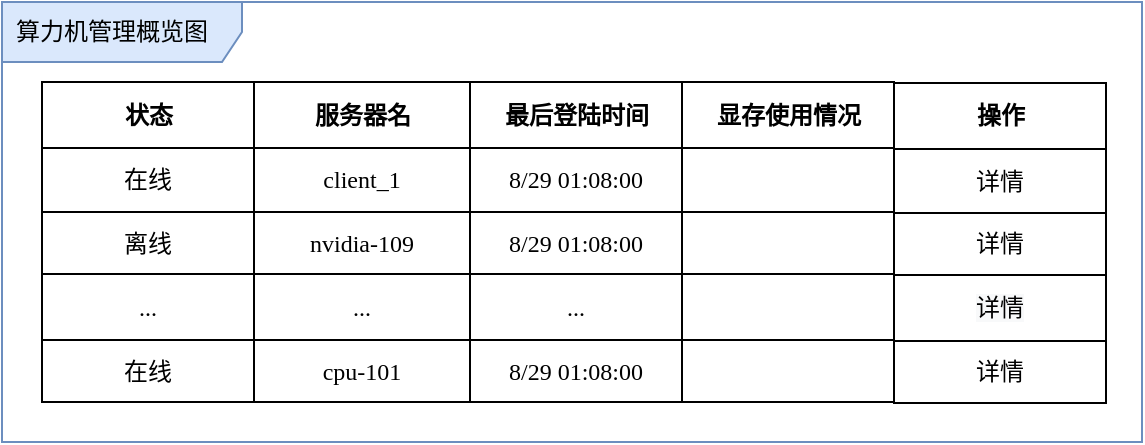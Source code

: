 <mxfile version="20.6.2" type="github" pages="2">
  <diagram id="c1kNA7XQLXP5zN5EKZID" name="第 1 页">
    <mxGraphModel dx="1412" dy="698" grid="1" gridSize="10" guides="1" tooltips="1" connect="1" arrows="1" fold="1" page="1" pageScale="1" pageWidth="827" pageHeight="1169" math="0" shadow="0">
      <root>
        <mxCell id="0" />
        <mxCell id="1" parent="0" />
        <mxCell id="uPUDUOIw21ojX7zJ4cMf-27" value="算力机管理概览图&amp;nbsp;" style="shape=umlFrame;whiteSpace=wrap;html=1;width=120;height=30;boundedLbl=1;verticalAlign=middle;align=left;spacingLeft=5;shadow=0;fontFamily=Times New Roman;fillColor=#dae8fc;strokeColor=#6c8ebf;swimlaneFillColor=default;movable=1;resizable=1;rotatable=1;deletable=1;editable=1;connectable=1;" parent="1" vertex="1">
          <mxGeometry x="40" y="40" width="570" height="220" as="geometry" />
        </mxCell>
        <mxCell id="uPUDUOIw21ojX7zJ4cMf-6" value="Assets" style="childLayout=tableLayout;recursiveResize=0;shadow=0;fontFamily=Times New Roman;movable=1;resizable=1;rotatable=1;deletable=1;editable=1;connectable=1;" parent="1" vertex="1">
          <mxGeometry x="60" y="80" width="320" height="160" as="geometry" />
        </mxCell>
        <mxCell id="uPUDUOIw21ojX7zJ4cMf-7" style="shape=tableRow;horizontal=0;startSize=0;swimlaneHead=0;swimlaneBody=0;top=0;left=0;bottom=0;right=0;dropTarget=0;collapsible=0;recursiveResize=0;expand=0;fontStyle=0;shadow=0;fontFamily=Times New Roman;movable=1;resizable=1;rotatable=1;deletable=1;editable=1;connectable=1;" parent="uPUDUOIw21ojX7zJ4cMf-6" vertex="1">
          <mxGeometry width="320" height="33" as="geometry" />
        </mxCell>
        <mxCell id="uPUDUOIw21ojX7zJ4cMf-8" value="状态" style="connectable=1;recursiveResize=0;align=center;fontStyle=1;html=1;shadow=0;fontFamily=Times New Roman;movable=1;resizable=1;rotatable=1;deletable=1;editable=1;" parent="uPUDUOIw21ojX7zJ4cMf-7" vertex="1">
          <mxGeometry width="106" height="33" as="geometry">
            <mxRectangle width="106" height="33" as="alternateBounds" />
          </mxGeometry>
        </mxCell>
        <mxCell id="uPUDUOIw21ojX7zJ4cMf-9" value="服务器名" style="connectable=1;recursiveResize=0;align=center;fontStyle=1;html=1;shadow=0;fontFamily=Times New Roman;movable=1;resizable=1;rotatable=1;deletable=1;editable=1;" parent="uPUDUOIw21ojX7zJ4cMf-7" vertex="1">
          <mxGeometry x="106" width="108" height="33" as="geometry">
            <mxRectangle width="108" height="33" as="alternateBounds" />
          </mxGeometry>
        </mxCell>
        <mxCell id="uPUDUOIw21ojX7zJ4cMf-10" value="最后登陆时间" style="connectable=1;recursiveResize=0;align=center;fontStyle=1;html=1;shadow=0;fontFamily=Times New Roman;movable=1;resizable=1;rotatable=1;deletable=1;editable=1;" parent="uPUDUOIw21ojX7zJ4cMf-7" vertex="1">
          <mxGeometry x="214" width="106" height="33" as="geometry">
            <mxRectangle width="106" height="33" as="alternateBounds" />
          </mxGeometry>
        </mxCell>
        <mxCell id="uPUDUOIw21ojX7zJ4cMf-11" value="" style="shape=tableRow;horizontal=0;startSize=0;swimlaneHead=0;swimlaneBody=0;top=0;left=0;bottom=0;right=0;dropTarget=0;collapsible=0;recursiveResize=0;expand=0;fontStyle=0;shadow=0;fontFamily=Times New Roman;movable=1;resizable=1;rotatable=1;deletable=1;editable=1;connectable=1;" parent="uPUDUOIw21ojX7zJ4cMf-6" vertex="1">
          <mxGeometry y="33" width="320" height="32" as="geometry" />
        </mxCell>
        <mxCell id="uPUDUOIw21ojX7zJ4cMf-12" value="在线" style="connectable=1;recursiveResize=0;align=center;whiteSpace=wrap;html=1;shadow=0;fontFamily=Times New Roman;movable=1;resizable=1;rotatable=1;deletable=1;editable=1;" parent="uPUDUOIw21ojX7zJ4cMf-11" vertex="1">
          <mxGeometry width="106" height="32" as="geometry">
            <mxRectangle width="106" height="32" as="alternateBounds" />
          </mxGeometry>
        </mxCell>
        <mxCell id="uPUDUOIw21ojX7zJ4cMf-13" value="client_1" style="connectable=1;recursiveResize=0;align=center;whiteSpace=wrap;html=1;shadow=0;fontFamily=Times New Roman;movable=1;resizable=1;rotatable=1;deletable=1;editable=1;" parent="uPUDUOIw21ojX7zJ4cMf-11" vertex="1">
          <mxGeometry x="106" width="108" height="32" as="geometry">
            <mxRectangle width="108" height="32" as="alternateBounds" />
          </mxGeometry>
        </mxCell>
        <mxCell id="uPUDUOIw21ojX7zJ4cMf-14" value="8/29 01:08:00" style="connectable=1;recursiveResize=0;align=center;whiteSpace=wrap;html=1;shadow=0;fontFamily=Times New Roman;movable=1;resizable=1;rotatable=1;deletable=1;editable=1;" parent="uPUDUOIw21ojX7zJ4cMf-11" vertex="1">
          <mxGeometry x="214" width="106" height="32" as="geometry">
            <mxRectangle width="106" height="32" as="alternateBounds" />
          </mxGeometry>
        </mxCell>
        <mxCell id="uPUDUOIw21ojX7zJ4cMf-15" value="" style="shape=tableRow;horizontal=0;startSize=0;swimlaneHead=0;swimlaneBody=0;top=0;left=0;bottom=0;right=0;dropTarget=0;collapsible=0;recursiveResize=0;expand=0;fontStyle=1;shadow=0;fontFamily=Times New Roman;movable=1;resizable=1;rotatable=1;deletable=1;editable=1;connectable=1;" parent="uPUDUOIw21ojX7zJ4cMf-6" vertex="1">
          <mxGeometry y="65" width="320" height="31" as="geometry" />
        </mxCell>
        <mxCell id="uPUDUOIw21ojX7zJ4cMf-16" value="离线" style="connectable=1;recursiveResize=0;whiteSpace=wrap;html=1;shadow=0;fontFamily=Times New Roman;movable=1;resizable=1;rotatable=1;deletable=1;editable=1;" parent="uPUDUOIw21ojX7zJ4cMf-15" vertex="1">
          <mxGeometry width="106" height="31" as="geometry">
            <mxRectangle width="106" height="31" as="alternateBounds" />
          </mxGeometry>
        </mxCell>
        <mxCell id="uPUDUOIw21ojX7zJ4cMf-17" value="nvidia-109" style="connectable=1;recursiveResize=0;whiteSpace=wrap;html=1;shadow=0;fontFamily=Times New Roman;movable=1;resizable=1;rotatable=1;deletable=1;editable=1;" parent="uPUDUOIw21ojX7zJ4cMf-15" vertex="1">
          <mxGeometry x="106" width="108" height="31" as="geometry">
            <mxRectangle width="108" height="31" as="alternateBounds" />
          </mxGeometry>
        </mxCell>
        <mxCell id="uPUDUOIw21ojX7zJ4cMf-18" value="8/29 01:08:00" style="connectable=1;recursiveResize=0;whiteSpace=wrap;html=1;shadow=0;fontFamily=Times New Roman;movable=1;resizable=1;rotatable=1;deletable=1;editable=1;" parent="uPUDUOIw21ojX7zJ4cMf-15" vertex="1">
          <mxGeometry x="214" width="106" height="31" as="geometry">
            <mxRectangle width="106" height="31" as="alternateBounds" />
          </mxGeometry>
        </mxCell>
        <mxCell id="uPUDUOIw21ojX7zJ4cMf-19" value="" style="shape=tableRow;horizontal=0;startSize=0;swimlaneHead=0;swimlaneBody=0;top=0;left=0;bottom=0;right=0;dropTarget=0;collapsible=0;recursiveResize=0;expand=0;fontStyle=0;shadow=0;fontFamily=Times New Roman;movable=1;resizable=1;rotatable=1;deletable=1;editable=1;connectable=1;" parent="uPUDUOIw21ojX7zJ4cMf-6" vertex="1">
          <mxGeometry y="96" width="320" height="33" as="geometry" />
        </mxCell>
        <mxCell id="uPUDUOIw21ojX7zJ4cMf-20" value="..." style="connectable=1;recursiveResize=0;fontStyle=0;align=center;whiteSpace=wrap;html=1;shadow=0;fontFamily=Times New Roman;movable=1;resizable=1;rotatable=1;deletable=1;editable=1;" parent="uPUDUOIw21ojX7zJ4cMf-19" vertex="1">
          <mxGeometry width="106" height="33" as="geometry">
            <mxRectangle width="106" height="33" as="alternateBounds" />
          </mxGeometry>
        </mxCell>
        <mxCell id="uPUDUOIw21ojX7zJ4cMf-21" value="..." style="connectable=1;recursiveResize=0;fontStyle=0;align=center;whiteSpace=wrap;html=1;shadow=0;fontFamily=Times New Roman;movable=1;resizable=1;rotatable=1;deletable=1;editable=1;" parent="uPUDUOIw21ojX7zJ4cMf-19" vertex="1">
          <mxGeometry x="106" width="108" height="33" as="geometry">
            <mxRectangle width="108" height="33" as="alternateBounds" />
          </mxGeometry>
        </mxCell>
        <mxCell id="uPUDUOIw21ojX7zJ4cMf-22" value="..." style="connectable=1;recursiveResize=0;fontStyle=0;align=center;whiteSpace=wrap;html=1;shadow=0;fontFamily=Times New Roman;movable=1;resizable=1;rotatable=1;deletable=1;editable=1;" parent="uPUDUOIw21ojX7zJ4cMf-19" vertex="1">
          <mxGeometry x="214" width="106" height="33" as="geometry">
            <mxRectangle width="106" height="33" as="alternateBounds" />
          </mxGeometry>
        </mxCell>
        <mxCell id="uPUDUOIw21ojX7zJ4cMf-23" value="" style="shape=tableRow;horizontal=0;startSize=0;swimlaneHead=0;swimlaneBody=0;top=0;left=0;bottom=0;right=0;dropTarget=0;collapsible=0;recursiveResize=0;expand=0;fontStyle=1;shadow=0;fontFamily=Times New Roman;movable=1;resizable=1;rotatable=1;deletable=1;editable=1;connectable=1;" parent="uPUDUOIw21ojX7zJ4cMf-6" vertex="1">
          <mxGeometry y="129" width="320" height="31" as="geometry" />
        </mxCell>
        <mxCell id="uPUDUOIw21ojX7zJ4cMf-24" value="在线" style="connectable=1;recursiveResize=0;whiteSpace=wrap;html=1;shadow=0;fontFamily=Times New Roman;movable=1;resizable=1;rotatable=1;deletable=1;editable=1;" parent="uPUDUOIw21ojX7zJ4cMf-23" vertex="1">
          <mxGeometry width="106" height="31" as="geometry">
            <mxRectangle width="106" height="31" as="alternateBounds" />
          </mxGeometry>
        </mxCell>
        <mxCell id="uPUDUOIw21ojX7zJ4cMf-25" value="cpu-101" style="connectable=1;recursiveResize=0;whiteSpace=wrap;html=1;shadow=0;fontFamily=Times New Roman;movable=1;resizable=1;rotatable=1;deletable=1;editable=1;" parent="uPUDUOIw21ojX7zJ4cMf-23" vertex="1">
          <mxGeometry x="106" width="108" height="31" as="geometry">
            <mxRectangle width="108" height="31" as="alternateBounds" />
          </mxGeometry>
        </mxCell>
        <mxCell id="uPUDUOIw21ojX7zJ4cMf-26" value="8/29 01:08:00" style="connectable=1;recursiveResize=0;whiteSpace=wrap;html=1;shadow=0;fontFamily=Times New Roman;movable=1;resizable=1;rotatable=1;deletable=1;editable=1;" parent="uPUDUOIw21ojX7zJ4cMf-23" vertex="1">
          <mxGeometry x="214" width="106" height="31" as="geometry">
            <mxRectangle width="106" height="31" as="alternateBounds" />
          </mxGeometry>
        </mxCell>
        <mxCell id="uPUDUOIw21ojX7zJ4cMf-28" value="显存使用情况" style="connectable=1;recursiveResize=0;align=center;fontStyle=1;html=1;shadow=0;fontFamily=Times New Roman;movable=1;resizable=1;rotatable=1;deletable=1;editable=1;" parent="1" vertex="1">
          <mxGeometry x="380" y="80" width="106" height="33" as="geometry">
            <mxRectangle width="106" height="33" as="alternateBounds" />
          </mxGeometry>
        </mxCell>
        <mxCell id="uPUDUOIw21ojX7zJ4cMf-29" value="" style="connectable=1;recursiveResize=0;align=center;whiteSpace=wrap;html=1;shadow=0;fontFamily=Times New Roman;movable=1;resizable=1;rotatable=1;deletable=1;editable=1;" parent="1" vertex="1">
          <mxGeometry x="380" y="113" width="106" height="32" as="geometry">
            <mxRectangle width="106" height="32" as="alternateBounds" />
          </mxGeometry>
        </mxCell>
        <mxCell id="uPUDUOIw21ojX7zJ4cMf-30" value="" style="connectable=1;recursiveResize=0;whiteSpace=wrap;html=1;shadow=0;fontFamily=Times New Roman;movable=1;resizable=1;rotatable=1;deletable=1;editable=1;" parent="1" vertex="1">
          <mxGeometry x="380" y="145" width="106" height="31" as="geometry">
            <mxRectangle width="106" height="31" as="alternateBounds" />
          </mxGeometry>
        </mxCell>
        <mxCell id="uPUDUOIw21ojX7zJ4cMf-31" value="" style="connectable=1;recursiveResize=0;fontStyle=0;align=center;whiteSpace=wrap;html=1;shadow=0;fontFamily=Times New Roman;movable=1;resizable=1;rotatable=1;deletable=1;editable=1;" parent="1" vertex="1">
          <mxGeometry x="380" y="176" width="106" height="33" as="geometry">
            <mxRectangle width="106" height="33" as="alternateBounds" />
          </mxGeometry>
        </mxCell>
        <mxCell id="uPUDUOIw21ojX7zJ4cMf-32" value="" style="connectable=1;recursiveResize=0;whiteSpace=wrap;html=1;shadow=0;fontFamily=Times New Roman;movable=1;resizable=1;rotatable=1;deletable=1;editable=1;" parent="1" vertex="1">
          <mxGeometry x="380" y="209" width="106" height="31" as="geometry">
            <mxRectangle width="106" height="31" as="alternateBounds" />
          </mxGeometry>
        </mxCell>
        <mxCell id="uPUDUOIw21ojX7zJ4cMf-33" value="操作" style="connectable=1;recursiveResize=0;align=center;fontStyle=1;html=1;shadow=0;fontFamily=Times New Roman;movable=1;resizable=1;rotatable=1;deletable=1;editable=1;" parent="1" vertex="1">
          <mxGeometry x="486" y="80.5" width="106" height="33" as="geometry">
            <mxRectangle width="106" height="33" as="alternateBounds" />
          </mxGeometry>
        </mxCell>
        <mxCell id="uPUDUOIw21ojX7zJ4cMf-34" value="详情" style="connectable=1;recursiveResize=0;align=center;whiteSpace=wrap;html=1;shadow=0;fontFamily=Times New Roman;movable=1;resizable=1;rotatable=1;deletable=1;editable=1;" parent="1" vertex="1">
          <mxGeometry x="486" y="113.5" width="106" height="32" as="geometry">
            <mxRectangle width="106" height="32" as="alternateBounds" />
          </mxGeometry>
        </mxCell>
        <mxCell id="uPUDUOIw21ojX7zJ4cMf-35" value="详情" style="connectable=1;recursiveResize=0;whiteSpace=wrap;html=1;shadow=0;fontFamily=Times New Roman;movable=1;resizable=1;rotatable=1;deletable=1;editable=1;" parent="1" vertex="1">
          <mxGeometry x="486" y="145.5" width="106" height="31" as="geometry">
            <mxRectangle width="106" height="31" as="alternateBounds" />
          </mxGeometry>
        </mxCell>
        <mxCell id="uPUDUOIw21ojX7zJ4cMf-36" value="&lt;meta charset=&quot;utf-8&quot;&gt;&lt;span style=&quot;color: rgb(0, 0, 0); font-size: 12px; font-style: normal; font-variant-ligatures: normal; font-variant-caps: normal; font-weight: 400; letter-spacing: normal; orphans: 2; text-align: center; text-indent: 0px; text-transform: none; widows: 2; word-spacing: 0px; -webkit-text-stroke-width: 0px; background-color: rgb(248, 249, 250); text-decoration-thickness: initial; text-decoration-style: initial; text-decoration-color: initial; float: none; display: inline !important;&quot;&gt;详情&lt;/span&gt;" style="connectable=1;recursiveResize=0;fontStyle=0;align=center;whiteSpace=wrap;html=1;shadow=0;fontFamily=Times New Roman;movable=1;resizable=1;rotatable=1;deletable=1;editable=1;" parent="1" vertex="1">
          <mxGeometry x="486" y="176.5" width="106" height="33" as="geometry">
            <mxRectangle width="106" height="33" as="alternateBounds" />
          </mxGeometry>
        </mxCell>
        <mxCell id="uPUDUOIw21ojX7zJ4cMf-37" value="详情" style="connectable=1;recursiveResize=0;whiteSpace=wrap;html=1;shadow=0;fontFamily=Times New Roman;movable=1;resizable=1;rotatable=1;deletable=1;editable=1;" parent="1" vertex="1">
          <mxGeometry x="486" y="209.5" width="106" height="31" as="geometry">
            <mxRectangle width="106" height="31" as="alternateBounds" />
          </mxGeometry>
        </mxCell>
      </root>
    </mxGraphModel>
  </diagram>
  <diagram id="YL-h_-BT9JMCYYIsXGOO" name="第 2 页">
    <mxGraphModel dx="1426" dy="712" grid="1" gridSize="10" guides="1" tooltips="1" connect="1" arrows="1" fold="1" page="1" pageScale="1" pageWidth="827" pageHeight="1169" math="0" shadow="0">
      <root>
        <mxCell id="0" />
        <mxCell id="1" parent="0" />
        <mxCell id="UmwXp43K2lDlztn0F8DT-1" value="算力机详情图" style="shape=umlFrame;whiteSpace=wrap;html=1;width=120;height=30;boundedLbl=1;verticalAlign=middle;align=left;spacingLeft=5;" vertex="1" parent="1">
          <mxGeometry x="40" y="40" width="400" height="540" as="geometry" />
        </mxCell>
        <mxCell id="UmwXp43K2lDlztn0F8DT-54" value="&lt;span style=&quot;font-weight: normal;&quot;&gt;算力机名称：client_1&lt;/span&gt;" style="connectable=0;recursiveResize=0;align=center;fontStyle=1;html=1;" vertex="1" parent="1">
          <mxGeometry x="80" y="80" width="160" height="33" as="geometry">
            <mxRectangle width="93" height="33" as="alternateBounds" />
          </mxGeometry>
        </mxCell>
        <mxCell id="UmwXp43K2lDlztn0F8DT-55" value="驱动版本：510.47.03" style="connectable=0;recursiveResize=0;align=center;whiteSpace=wrap;html=1;" vertex="1" parent="1">
          <mxGeometry x="80" y="113" width="160" height="32" as="geometry">
            <mxRectangle width="93" height="32" as="alternateBounds" />
          </mxGeometry>
        </mxCell>
        <mxCell id="UmwXp43K2lDlztn0F8DT-61" value="&lt;span style=&quot;font-weight: 400;&quot;&gt;上次登录：2022/8/29 01:08:00&lt;/span&gt;" style="connectable=0;recursiveResize=0;align=center;fontStyle=1;html=1;" vertex="1" parent="1">
          <mxGeometry x="240" y="80" width="160" height="33" as="geometry">
            <mxRectangle width="93" height="33" as="alternateBounds" />
          </mxGeometry>
        </mxCell>
        <mxCell id="UmwXp43K2lDlztn0F8DT-62" value="CUDA版本：11.6" style="connectable=0;recursiveResize=0;align=center;whiteSpace=wrap;html=1;" vertex="1" parent="1">
          <mxGeometry x="240" y="113" width="160" height="32" as="geometry">
            <mxRectangle width="93" height="32" as="alternateBounds" />
          </mxGeometry>
        </mxCell>
        <mxCell id="UmwXp43K2lDlztn0F8DT-63" value="" style="verticalLabelPosition=bottom;shadow=0;dashed=0;align=center;html=1;verticalAlign=top;strokeWidth=1;shape=mxgraph.mockup.graphics.lineChart;strokeColor=none;strokeColor2=#666666;strokeColor3=#008cff;strokeColor4=#dddddd;" vertex="1" parent="1">
          <mxGeometry x="80" y="190" width="150" height="100" as="geometry" />
        </mxCell>
        <mxCell id="UmwXp43K2lDlztn0F8DT-67" value="占用显存" style="text;strokeColor=none;fillColor=none;align=center;verticalAlign=middle;spacingLeft=4;spacingRight=4;overflow=hidden;points=[[0,0.5],[1,0.5]];portConstraint=eastwest;rotatable=0;whiteSpace=wrap;html=1;" vertex="1" parent="1">
          <mxGeometry x="80" y="170" width="160" height="20" as="geometry" />
        </mxCell>
        <mxCell id="UmwXp43K2lDlztn0F8DT-68" value="" style="verticalLabelPosition=bottom;shadow=0;dashed=0;align=center;html=1;verticalAlign=top;strokeWidth=1;shape=mxgraph.mockup.graphics.lineChart;strokeColor=none;strokeColor2=#666666;strokeColor3=#008cff;strokeColor4=#dddddd;" vertex="1" parent="1">
          <mxGeometry x="240" y="190" width="150" height="100" as="geometry" />
        </mxCell>
        <mxCell id="UmwXp43K2lDlztn0F8DT-69" value="GPU使用率" style="text;strokeColor=none;fillColor=none;align=center;verticalAlign=middle;spacingLeft=4;spacingRight=4;overflow=hidden;points=[[0,0.5],[1,0.5]];portConstraint=eastwest;rotatable=0;whiteSpace=wrap;html=1;" vertex="1" parent="1">
          <mxGeometry x="240" y="170" width="160" height="20" as="geometry" />
        </mxCell>
        <mxCell id="UmwXp43K2lDlztn0F8DT-70" value="" style="verticalLabelPosition=bottom;shadow=0;dashed=0;align=center;html=1;verticalAlign=top;strokeWidth=1;shape=mxgraph.mockup.graphics.lineChart;strokeColor=none;strokeColor2=#666666;strokeColor3=#008cff;strokeColor4=#dddddd;" vertex="1" parent="1">
          <mxGeometry x="80" y="320" width="150" height="100" as="geometry" />
        </mxCell>
        <mxCell id="UmwXp43K2lDlztn0F8DT-71" value="风扇转速" style="text;strokeColor=none;fillColor=none;align=center;verticalAlign=middle;spacingLeft=4;spacingRight=4;overflow=hidden;points=[[0,0.5],[1,0.5]];portConstraint=eastwest;rotatable=0;whiteSpace=wrap;html=1;" vertex="1" parent="1">
          <mxGeometry x="80" y="300" width="160" height="20" as="geometry" />
        </mxCell>
        <mxCell id="UmwXp43K2lDlztn0F8DT-72" value="" style="verticalLabelPosition=bottom;shadow=0;dashed=0;align=center;html=1;verticalAlign=top;strokeWidth=1;shape=mxgraph.mockup.graphics.lineChart;strokeColor=none;strokeColor2=#666666;strokeColor3=#008cff;strokeColor4=#dddddd;" vertex="1" parent="1">
          <mxGeometry x="240" y="320" width="150" height="100" as="geometry" />
        </mxCell>
        <mxCell id="UmwXp43K2lDlztn0F8DT-73" value="温度" style="text;strokeColor=none;fillColor=none;align=center;verticalAlign=middle;spacingLeft=4;spacingRight=4;overflow=hidden;points=[[0,0.5],[1,0.5]];portConstraint=eastwest;rotatable=0;whiteSpace=wrap;html=1;" vertex="1" parent="1">
          <mxGeometry x="240" y="300" width="160" height="20" as="geometry" />
        </mxCell>
        <mxCell id="UmwXp43K2lDlztn0F8DT-78" value="" style="verticalLabelPosition=bottom;shadow=0;dashed=0;align=center;html=1;verticalAlign=top;strokeWidth=1;shape=mxgraph.mockup.graphics.lineChart;strokeColor=none;strokeColor2=#666666;strokeColor3=#008cff;strokeColor4=#dddddd;" vertex="1" parent="1">
          <mxGeometry x="80" y="450" width="150" height="100" as="geometry" />
        </mxCell>
        <mxCell id="UmwXp43K2lDlztn0F8DT-79" value="性能状态" style="text;strokeColor=none;fillColor=none;align=center;verticalAlign=middle;spacingLeft=4;spacingRight=4;overflow=hidden;points=[[0,0.5],[1,0.5]];portConstraint=eastwest;rotatable=0;whiteSpace=wrap;html=1;" vertex="1" parent="1">
          <mxGeometry x="80" y="430" width="160" height="20" as="geometry" />
        </mxCell>
        <mxCell id="UmwXp43K2lDlztn0F8DT-80" value="" style="verticalLabelPosition=bottom;shadow=0;dashed=0;align=center;html=1;verticalAlign=top;strokeWidth=1;shape=mxgraph.mockup.graphics.lineChart;strokeColor=none;strokeColor2=#666666;strokeColor3=#008cff;strokeColor4=#dddddd;" vertex="1" parent="1">
          <mxGeometry x="240" y="450" width="150" height="100" as="geometry" />
        </mxCell>
        <mxCell id="UmwXp43K2lDlztn0F8DT-81" value="能耗" style="text;strokeColor=none;fillColor=none;align=center;verticalAlign=middle;spacingLeft=4;spacingRight=4;overflow=hidden;points=[[0,0.5],[1,0.5]];portConstraint=eastwest;rotatable=0;whiteSpace=wrap;html=1;" vertex="1" parent="1">
          <mxGeometry x="240" y="430" width="160" height="20" as="geometry" />
        </mxCell>
      </root>
    </mxGraphModel>
  </diagram>
</mxfile>
